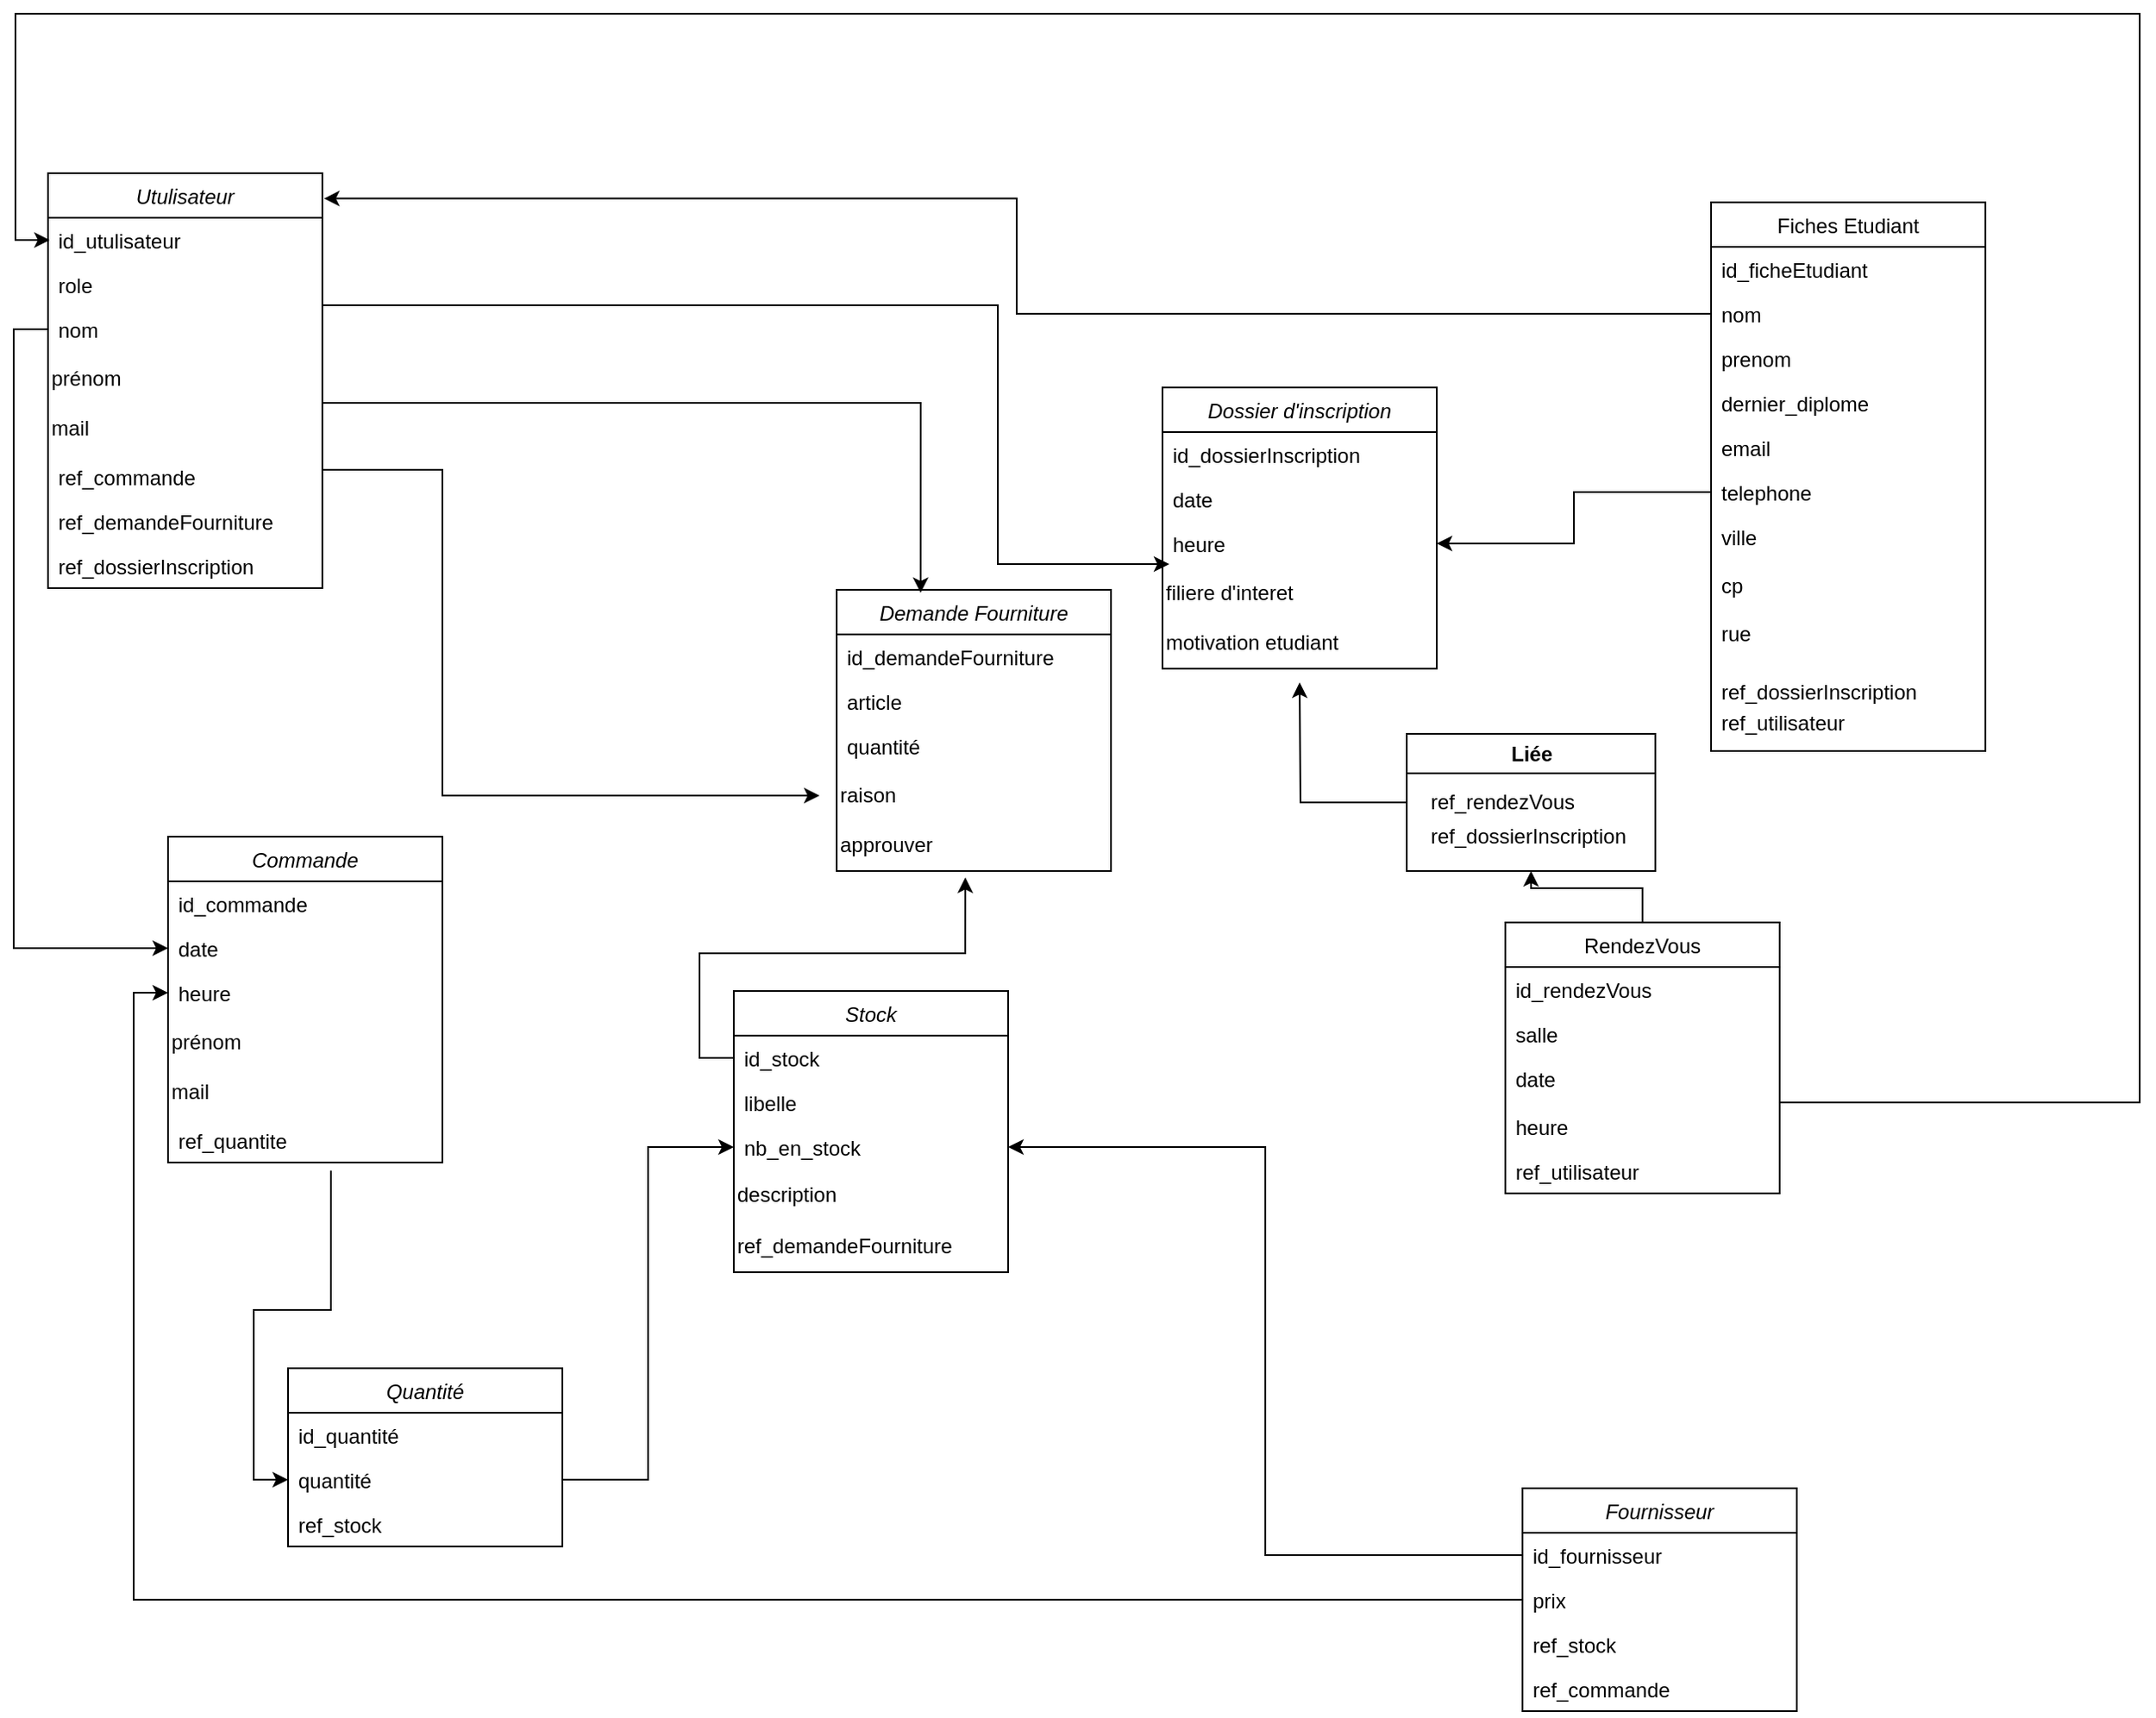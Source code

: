 <mxfile version="26.0.4">
  <diagram name="Page-1" id="kTRDHVN5_RtnqzXHp3yd">
    <mxGraphModel dx="2799" dy="2038" grid="1" gridSize="10" guides="1" tooltips="1" connect="1" arrows="1" fold="1" page="1" pageScale="1" pageWidth="827" pageHeight="1169" math="0" shadow="0">
      <root>
        <mxCell id="0" />
        <mxCell id="1" parent="0" />
        <mxCell id="zLt0u2PlP0yqmRnWrdfI-1" value="Utulisateur" style="swimlane;fontStyle=2;align=center;verticalAlign=top;childLayout=stackLayout;horizontal=1;startSize=26;horizontalStack=0;resizeParent=1;resizeLast=0;collapsible=1;marginBottom=0;rounded=0;shadow=0;strokeWidth=1;" vertex="1" parent="1">
          <mxGeometry x="-240" y="-127" width="160" height="242" as="geometry">
            <mxRectangle x="230" y="140" width="160" height="26" as="alternateBounds" />
          </mxGeometry>
        </mxCell>
        <mxCell id="zLt0u2PlP0yqmRnWrdfI-2" value="id_utulisateur" style="text;align=left;verticalAlign=top;spacingLeft=4;spacingRight=4;overflow=hidden;rotatable=0;points=[[0,0.5],[1,0.5]];portConstraint=eastwest;" vertex="1" parent="zLt0u2PlP0yqmRnWrdfI-1">
          <mxGeometry y="26" width="160" height="26" as="geometry" />
        </mxCell>
        <mxCell id="zLt0u2PlP0yqmRnWrdfI-3" value="role" style="text;align=left;verticalAlign=top;spacingLeft=4;spacingRight=4;overflow=hidden;rotatable=0;points=[[0,0.5],[1,0.5]];portConstraint=eastwest;rounded=0;shadow=0;html=0;" vertex="1" parent="zLt0u2PlP0yqmRnWrdfI-1">
          <mxGeometry y="52" width="160" height="26" as="geometry" />
        </mxCell>
        <mxCell id="zLt0u2PlP0yqmRnWrdfI-4" value="nom" style="text;align=left;verticalAlign=top;spacingLeft=4;spacingRight=4;overflow=hidden;rotatable=0;points=[[0,0.5],[1,0.5]];portConstraint=eastwest;rounded=0;shadow=0;html=0;" vertex="1" parent="zLt0u2PlP0yqmRnWrdfI-1">
          <mxGeometry y="78" width="160" height="26" as="geometry" />
        </mxCell>
        <mxCell id="zLt0u2PlP0yqmRnWrdfI-5" value="prénom&lt;div&gt;&lt;br&gt;&lt;div&gt;mail&lt;/div&gt;&lt;/div&gt;" style="text;html=1;align=left;verticalAlign=middle;resizable=0;points=[];autosize=1;strokeColor=none;fillColor=none;" vertex="1" parent="zLt0u2PlP0yqmRnWrdfI-1">
          <mxGeometry y="104" width="160" height="60" as="geometry" />
        </mxCell>
        <mxCell id="zLt0u2PlP0yqmRnWrdfI-126" value="ref_commande" style="text;align=left;verticalAlign=top;spacingLeft=4;spacingRight=4;overflow=hidden;rotatable=0;points=[[0,0.5],[1,0.5]];portConstraint=eastwest;rounded=0;shadow=0;html=0;" vertex="1" parent="zLt0u2PlP0yqmRnWrdfI-1">
          <mxGeometry y="164" width="160" height="26" as="geometry" />
        </mxCell>
        <mxCell id="zLt0u2PlP0yqmRnWrdfI-127" value="ref_demandeFourniture" style="text;align=left;verticalAlign=top;spacingLeft=4;spacingRight=4;overflow=hidden;rotatable=0;points=[[0,0.5],[1,0.5]];portConstraint=eastwest;rounded=0;shadow=0;html=0;" vertex="1" parent="zLt0u2PlP0yqmRnWrdfI-1">
          <mxGeometry y="190" width="160" height="26" as="geometry" />
        </mxCell>
        <mxCell id="zLt0u2PlP0yqmRnWrdfI-134" value="ref_dossierInscription" style="text;align=left;verticalAlign=top;spacingLeft=4;spacingRight=4;overflow=hidden;rotatable=0;points=[[0,0.5],[1,0.5]];portConstraint=eastwest;rounded=0;shadow=0;html=0;" vertex="1" parent="zLt0u2PlP0yqmRnWrdfI-1">
          <mxGeometry y="216" width="160" height="26" as="geometry" />
        </mxCell>
        <mxCell id="zLt0u2PlP0yqmRnWrdfI-125" style="edgeStyle=orthogonalEdgeStyle;rounded=0;orthogonalLoop=1;jettySize=auto;html=1;exitX=0.5;exitY=0;exitDx=0;exitDy=0;entryX=0.5;entryY=1;entryDx=0;entryDy=0;" edge="1" parent="1" source="zLt0u2PlP0yqmRnWrdfI-6" target="zLt0u2PlP0yqmRnWrdfI-119">
          <mxGeometry relative="1" as="geometry" />
        </mxCell>
        <mxCell id="zLt0u2PlP0yqmRnWrdfI-6" value="RendezVous" style="swimlane;fontStyle=0;align=center;verticalAlign=top;childLayout=stackLayout;horizontal=1;startSize=26;horizontalStack=0;resizeParent=1;resizeLast=0;collapsible=1;marginBottom=0;rounded=0;shadow=0;strokeWidth=1;" vertex="1" parent="1">
          <mxGeometry x="610" y="310" width="160" height="158" as="geometry">
            <mxRectangle x="130" y="380" width="160" height="26" as="alternateBounds" />
          </mxGeometry>
        </mxCell>
        <mxCell id="zLt0u2PlP0yqmRnWrdfI-7" value="id_rendezVous" style="text;align=left;verticalAlign=top;spacingLeft=4;spacingRight=4;overflow=hidden;rotatable=0;points=[[0,0.5],[1,0.5]];portConstraint=eastwest;" vertex="1" parent="zLt0u2PlP0yqmRnWrdfI-6">
          <mxGeometry y="26" width="160" height="26" as="geometry" />
        </mxCell>
        <mxCell id="zLt0u2PlP0yqmRnWrdfI-8" value="salle" style="text;align=left;verticalAlign=top;spacingLeft=4;spacingRight=4;overflow=hidden;rotatable=0;points=[[0,0.5],[1,0.5]];portConstraint=eastwest;rounded=0;shadow=0;html=0;" vertex="1" parent="zLt0u2PlP0yqmRnWrdfI-6">
          <mxGeometry y="52" width="160" height="26" as="geometry" />
        </mxCell>
        <mxCell id="zLt0u2PlP0yqmRnWrdfI-9" value="date&#xa;&#xa;heure" style="text;align=left;verticalAlign=top;spacingLeft=4;spacingRight=4;overflow=hidden;rotatable=0;points=[[0,0.5],[1,0.5]];portConstraint=eastwest;" vertex="1" parent="zLt0u2PlP0yqmRnWrdfI-6">
          <mxGeometry y="78" width="160" height="54" as="geometry" />
        </mxCell>
        <mxCell id="zLt0u2PlP0yqmRnWrdfI-112" value="ref_utilisateur" style="text;align=left;verticalAlign=top;spacingLeft=4;spacingRight=4;overflow=hidden;rotatable=0;points=[[0,0.5],[1,0.5]];portConstraint=eastwest;rounded=0;shadow=0;html=0;" vertex="1" parent="zLt0u2PlP0yqmRnWrdfI-6">
          <mxGeometry y="132" width="160" height="26" as="geometry" />
        </mxCell>
        <mxCell id="zLt0u2PlP0yqmRnWrdfI-10" value="Fiches Etudiant" style="swimlane;fontStyle=0;align=center;verticalAlign=top;childLayout=stackLayout;horizontal=1;startSize=26;horizontalStack=0;resizeParent=1;resizeLast=0;collapsible=1;marginBottom=0;rounded=0;shadow=0;strokeWidth=1;" vertex="1" parent="1">
          <mxGeometry x="730" y="-110" width="160" height="320" as="geometry">
            <mxRectangle x="550" y="140" width="160" height="26" as="alternateBounds" />
          </mxGeometry>
        </mxCell>
        <mxCell id="zLt0u2PlP0yqmRnWrdfI-11" value="id_ficheEtudiant" style="text;align=left;verticalAlign=top;spacingLeft=4;spacingRight=4;overflow=hidden;rotatable=0;points=[[0,0.5],[1,0.5]];portConstraint=eastwest;" vertex="1" parent="zLt0u2PlP0yqmRnWrdfI-10">
          <mxGeometry y="26" width="160" height="26" as="geometry" />
        </mxCell>
        <mxCell id="zLt0u2PlP0yqmRnWrdfI-12" value="nom" style="text;align=left;verticalAlign=top;spacingLeft=4;spacingRight=4;overflow=hidden;rotatable=0;points=[[0,0.5],[1,0.5]];portConstraint=eastwest;rounded=0;shadow=0;html=0;" vertex="1" parent="zLt0u2PlP0yqmRnWrdfI-10">
          <mxGeometry y="52" width="160" height="26" as="geometry" />
        </mxCell>
        <mxCell id="zLt0u2PlP0yqmRnWrdfI-13" value="prenom" style="text;align=left;verticalAlign=top;spacingLeft=4;spacingRight=4;overflow=hidden;rotatable=0;points=[[0,0.5],[1,0.5]];portConstraint=eastwest;rounded=0;shadow=0;html=0;" vertex="1" parent="zLt0u2PlP0yqmRnWrdfI-10">
          <mxGeometry y="78" width="160" height="26" as="geometry" />
        </mxCell>
        <mxCell id="zLt0u2PlP0yqmRnWrdfI-14" value="dernier_diplome" style="text;align=left;verticalAlign=top;spacingLeft=4;spacingRight=4;overflow=hidden;rotatable=0;points=[[0,0.5],[1,0.5]];portConstraint=eastwest;rounded=0;shadow=0;html=0;" vertex="1" parent="zLt0u2PlP0yqmRnWrdfI-10">
          <mxGeometry y="104" width="160" height="26" as="geometry" />
        </mxCell>
        <mxCell id="zLt0u2PlP0yqmRnWrdfI-15" value="email" style="text;align=left;verticalAlign=top;spacingLeft=4;spacingRight=4;overflow=hidden;rotatable=0;points=[[0,0.5],[1,0.5]];portConstraint=eastwest;rounded=0;shadow=0;html=0;" vertex="1" parent="zLt0u2PlP0yqmRnWrdfI-10">
          <mxGeometry y="130" width="160" height="26" as="geometry" />
        </mxCell>
        <mxCell id="zLt0u2PlP0yqmRnWrdfI-16" value="telephone" style="text;align=left;verticalAlign=top;spacingLeft=4;spacingRight=4;overflow=hidden;rotatable=0;points=[[0,0.5],[1,0.5]];portConstraint=eastwest;" vertex="1" parent="zLt0u2PlP0yqmRnWrdfI-10">
          <mxGeometry y="156" width="160" height="26" as="geometry" />
        </mxCell>
        <mxCell id="zLt0u2PlP0yqmRnWrdfI-17" value="ville&#xa;&#xa;cp&#xa;&#xa;rue&#xa;&#xa;" style="text;align=left;verticalAlign=top;spacingLeft=4;spacingRight=4;overflow=hidden;rotatable=0;points=[[0,0.5],[1,0.5]];portConstraint=eastwest;" vertex="1" parent="zLt0u2PlP0yqmRnWrdfI-10">
          <mxGeometry y="182" width="160" height="90" as="geometry" />
        </mxCell>
        <mxCell id="zLt0u2PlP0yqmRnWrdfI-132" value="ref_dossierInscription" style="text;align=left;verticalAlign=top;spacingLeft=4;spacingRight=4;overflow=hidden;rotatable=0;points=[[0,0.5],[1,0.5]];portConstraint=eastwest;" vertex="1" parent="zLt0u2PlP0yqmRnWrdfI-10">
          <mxGeometry y="272" width="160" height="18" as="geometry" />
        </mxCell>
        <mxCell id="zLt0u2PlP0yqmRnWrdfI-135" value="ref_utilisateur" style="text;align=left;verticalAlign=top;spacingLeft=4;spacingRight=4;overflow=hidden;rotatable=0;points=[[0,0.5],[1,0.5]];portConstraint=eastwest;" vertex="1" parent="zLt0u2PlP0yqmRnWrdfI-10">
          <mxGeometry y="290" width="160" height="30" as="geometry" />
        </mxCell>
        <mxCell id="zLt0u2PlP0yqmRnWrdfI-18" value="Dossier d&#39;inscription" style="swimlane;fontStyle=2;align=center;verticalAlign=top;childLayout=stackLayout;horizontal=1;startSize=26;horizontalStack=0;resizeParent=1;resizeLast=0;collapsible=1;marginBottom=0;rounded=0;shadow=0;strokeWidth=1;" vertex="1" parent="1">
          <mxGeometry x="410" y="-2" width="160" height="164" as="geometry">
            <mxRectangle x="230" y="140" width="160" height="26" as="alternateBounds" />
          </mxGeometry>
        </mxCell>
        <mxCell id="zLt0u2PlP0yqmRnWrdfI-19" value="id_dossierInscription" style="text;align=left;verticalAlign=top;spacingLeft=4;spacingRight=4;overflow=hidden;rotatable=0;points=[[0,0.5],[1,0.5]];portConstraint=eastwest;" vertex="1" parent="zLt0u2PlP0yqmRnWrdfI-18">
          <mxGeometry y="26" width="160" height="26" as="geometry" />
        </mxCell>
        <mxCell id="zLt0u2PlP0yqmRnWrdfI-20" value="date" style="text;align=left;verticalAlign=top;spacingLeft=4;spacingRight=4;overflow=hidden;rotatable=0;points=[[0,0.5],[1,0.5]];portConstraint=eastwest;rounded=0;shadow=0;html=0;" vertex="1" parent="zLt0u2PlP0yqmRnWrdfI-18">
          <mxGeometry y="52" width="160" height="26" as="geometry" />
        </mxCell>
        <mxCell id="zLt0u2PlP0yqmRnWrdfI-21" value="heure" style="text;align=left;verticalAlign=top;spacingLeft=4;spacingRight=4;overflow=hidden;rotatable=0;points=[[0,0.5],[1,0.5]];portConstraint=eastwest;rounded=0;shadow=0;html=0;" vertex="1" parent="zLt0u2PlP0yqmRnWrdfI-18">
          <mxGeometry y="78" width="160" height="26" as="geometry" />
        </mxCell>
        <mxCell id="zLt0u2PlP0yqmRnWrdfI-22" value="filiere d&#39;interet&lt;div&gt;&lt;br&gt;&lt;/div&gt;&lt;div&gt;motivation etudiant&lt;/div&gt;" style="text;html=1;align=left;verticalAlign=middle;resizable=0;points=[];autosize=1;strokeColor=none;fillColor=none;" vertex="1" parent="zLt0u2PlP0yqmRnWrdfI-18">
          <mxGeometry y="104" width="160" height="60" as="geometry" />
        </mxCell>
        <mxCell id="zLt0u2PlP0yqmRnWrdfI-23" value="Fournisseur" style="swimlane;fontStyle=2;align=center;verticalAlign=top;childLayout=stackLayout;horizontal=1;startSize=26;horizontalStack=0;resizeParent=1;resizeLast=0;collapsible=1;marginBottom=0;rounded=0;shadow=0;strokeWidth=1;" vertex="1" parent="1">
          <mxGeometry x="620" y="640" width="160" height="130" as="geometry">
            <mxRectangle x="230" y="140" width="160" height="26" as="alternateBounds" />
          </mxGeometry>
        </mxCell>
        <mxCell id="zLt0u2PlP0yqmRnWrdfI-24" value="id_fournisseur" style="text;align=left;verticalAlign=top;spacingLeft=4;spacingRight=4;overflow=hidden;rotatable=0;points=[[0,0.5],[1,0.5]];portConstraint=eastwest;" vertex="1" parent="zLt0u2PlP0yqmRnWrdfI-23">
          <mxGeometry y="26" width="160" height="26" as="geometry" />
        </mxCell>
        <mxCell id="zLt0u2PlP0yqmRnWrdfI-25" value="prix" style="text;align=left;verticalAlign=top;spacingLeft=4;spacingRight=4;overflow=hidden;rotatable=0;points=[[0,0.5],[1,0.5]];portConstraint=eastwest;rounded=0;shadow=0;html=0;" vertex="1" parent="zLt0u2PlP0yqmRnWrdfI-23">
          <mxGeometry y="52" width="160" height="26" as="geometry" />
        </mxCell>
        <mxCell id="zLt0u2PlP0yqmRnWrdfI-107" value="ref_stock" style="text;align=left;verticalAlign=top;spacingLeft=4;spacingRight=4;overflow=hidden;rotatable=0;points=[[0,0.5],[1,0.5]];portConstraint=eastwest;rounded=0;shadow=0;html=0;" vertex="1" parent="zLt0u2PlP0yqmRnWrdfI-23">
          <mxGeometry y="78" width="160" height="26" as="geometry" />
        </mxCell>
        <mxCell id="zLt0u2PlP0yqmRnWrdfI-108" value="ref_commande" style="text;align=left;verticalAlign=top;spacingLeft=4;spacingRight=4;overflow=hidden;rotatable=0;points=[[0,0.5],[1,0.5]];portConstraint=eastwest;rounded=0;shadow=0;html=0;" vertex="1" parent="zLt0u2PlP0yqmRnWrdfI-23">
          <mxGeometry y="104" width="160" height="26" as="geometry" />
        </mxCell>
        <mxCell id="zLt0u2PlP0yqmRnWrdfI-26" value="Stock" style="swimlane;fontStyle=2;align=center;verticalAlign=top;childLayout=stackLayout;horizontal=1;startSize=26;horizontalStack=0;resizeParent=1;resizeLast=0;collapsible=1;marginBottom=0;rounded=0;shadow=0;strokeWidth=1;" vertex="1" parent="1">
          <mxGeometry x="160" y="350" width="160" height="164" as="geometry">
            <mxRectangle x="230" y="140" width="160" height="26" as="alternateBounds" />
          </mxGeometry>
        </mxCell>
        <mxCell id="zLt0u2PlP0yqmRnWrdfI-27" value="id_stock" style="text;align=left;verticalAlign=top;spacingLeft=4;spacingRight=4;overflow=hidden;rotatable=0;points=[[0,0.5],[1,0.5]];portConstraint=eastwest;" vertex="1" parent="zLt0u2PlP0yqmRnWrdfI-26">
          <mxGeometry y="26" width="160" height="26" as="geometry" />
        </mxCell>
        <mxCell id="zLt0u2PlP0yqmRnWrdfI-28" value="libelle" style="text;align=left;verticalAlign=top;spacingLeft=4;spacingRight=4;overflow=hidden;rotatable=0;points=[[0,0.5],[1,0.5]];portConstraint=eastwest;rounded=0;shadow=0;html=0;" vertex="1" parent="zLt0u2PlP0yqmRnWrdfI-26">
          <mxGeometry y="52" width="160" height="26" as="geometry" />
        </mxCell>
        <mxCell id="zLt0u2PlP0yqmRnWrdfI-29" value="nb_en_stock" style="text;align=left;verticalAlign=top;spacingLeft=4;spacingRight=4;overflow=hidden;rotatable=0;points=[[0,0.5],[1,0.5]];portConstraint=eastwest;rounded=0;shadow=0;html=0;" vertex="1" parent="zLt0u2PlP0yqmRnWrdfI-26">
          <mxGeometry y="78" width="160" height="26" as="geometry" />
        </mxCell>
        <mxCell id="zLt0u2PlP0yqmRnWrdfI-30" value="description" style="text;html=1;align=left;verticalAlign=middle;resizable=0;points=[];autosize=1;strokeColor=none;fillColor=none;" vertex="1" parent="zLt0u2PlP0yqmRnWrdfI-26">
          <mxGeometry y="104" width="160" height="30" as="geometry" />
        </mxCell>
        <mxCell id="zLt0u2PlP0yqmRnWrdfI-111" value="ref_demandeFourniture" style="text;html=1;align=left;verticalAlign=middle;resizable=0;points=[];autosize=1;strokeColor=none;fillColor=none;" vertex="1" parent="zLt0u2PlP0yqmRnWrdfI-26">
          <mxGeometry y="134" width="160" height="30" as="geometry" />
        </mxCell>
        <mxCell id="zLt0u2PlP0yqmRnWrdfI-31" value="Demande Fourniture" style="swimlane;fontStyle=2;align=center;verticalAlign=top;childLayout=stackLayout;horizontal=1;startSize=26;horizontalStack=0;resizeParent=1;resizeLast=0;collapsible=1;marginBottom=0;rounded=0;shadow=0;strokeWidth=1;" vertex="1" parent="1">
          <mxGeometry x="220" y="116" width="160" height="164" as="geometry">
            <mxRectangle x="230" y="140" width="160" height="26" as="alternateBounds" />
          </mxGeometry>
        </mxCell>
        <mxCell id="zLt0u2PlP0yqmRnWrdfI-32" value="id_demandeFourniture" style="text;align=left;verticalAlign=top;spacingLeft=4;spacingRight=4;overflow=hidden;rotatable=0;points=[[0,0.5],[1,0.5]];portConstraint=eastwest;" vertex="1" parent="zLt0u2PlP0yqmRnWrdfI-31">
          <mxGeometry y="26" width="160" height="26" as="geometry" />
        </mxCell>
        <mxCell id="zLt0u2PlP0yqmRnWrdfI-33" value="article" style="text;align=left;verticalAlign=top;spacingLeft=4;spacingRight=4;overflow=hidden;rotatable=0;points=[[0,0.5],[1,0.5]];portConstraint=eastwest;rounded=0;shadow=0;html=0;" vertex="1" parent="zLt0u2PlP0yqmRnWrdfI-31">
          <mxGeometry y="52" width="160" height="26" as="geometry" />
        </mxCell>
        <mxCell id="zLt0u2PlP0yqmRnWrdfI-34" value="quantité" style="text;align=left;verticalAlign=top;spacingLeft=4;spacingRight=4;overflow=hidden;rotatable=0;points=[[0,0.5],[1,0.5]];portConstraint=eastwest;rounded=0;shadow=0;html=0;" vertex="1" parent="zLt0u2PlP0yqmRnWrdfI-31">
          <mxGeometry y="78" width="160" height="26" as="geometry" />
        </mxCell>
        <mxCell id="zLt0u2PlP0yqmRnWrdfI-35" value="raison&lt;div&gt;&lt;br&gt;&lt;/div&gt;&lt;div&gt;approuver&lt;/div&gt;" style="text;html=1;align=left;verticalAlign=middle;resizable=0;points=[];autosize=1;strokeColor=none;fillColor=none;" vertex="1" parent="zLt0u2PlP0yqmRnWrdfI-31">
          <mxGeometry y="104" width="160" height="60" as="geometry" />
        </mxCell>
        <mxCell id="zLt0u2PlP0yqmRnWrdfI-36" value="Commande" style="swimlane;fontStyle=2;align=center;verticalAlign=top;childLayout=stackLayout;horizontal=1;startSize=26;horizontalStack=0;resizeParent=1;resizeLast=0;collapsible=1;marginBottom=0;rounded=0;shadow=0;strokeWidth=1;" vertex="1" parent="1">
          <mxGeometry x="-170" y="260" width="160" height="190" as="geometry">
            <mxRectangle x="230" y="140" width="160" height="26" as="alternateBounds" />
          </mxGeometry>
        </mxCell>
        <mxCell id="zLt0u2PlP0yqmRnWrdfI-37" value="id_commande" style="text;align=left;verticalAlign=top;spacingLeft=4;spacingRight=4;overflow=hidden;rotatable=0;points=[[0,0.5],[1,0.5]];portConstraint=eastwest;" vertex="1" parent="zLt0u2PlP0yqmRnWrdfI-36">
          <mxGeometry y="26" width="160" height="26" as="geometry" />
        </mxCell>
        <mxCell id="zLt0u2PlP0yqmRnWrdfI-38" value="date" style="text;align=left;verticalAlign=top;spacingLeft=4;spacingRight=4;overflow=hidden;rotatable=0;points=[[0,0.5],[1,0.5]];portConstraint=eastwest;rounded=0;shadow=0;html=0;" vertex="1" parent="zLt0u2PlP0yqmRnWrdfI-36">
          <mxGeometry y="52" width="160" height="26" as="geometry" />
        </mxCell>
        <mxCell id="zLt0u2PlP0yqmRnWrdfI-39" value="heure" style="text;align=left;verticalAlign=top;spacingLeft=4;spacingRight=4;overflow=hidden;rotatable=0;points=[[0,0.5],[1,0.5]];portConstraint=eastwest;rounded=0;shadow=0;html=0;" vertex="1" parent="zLt0u2PlP0yqmRnWrdfI-36">
          <mxGeometry y="78" width="160" height="26" as="geometry" />
        </mxCell>
        <mxCell id="zLt0u2PlP0yqmRnWrdfI-40" value="prénom&lt;div&gt;&lt;br&gt;&lt;div&gt;mail&lt;/div&gt;&lt;/div&gt;" style="text;html=1;align=left;verticalAlign=middle;resizable=0;points=[];autosize=1;strokeColor=none;fillColor=none;" vertex="1" parent="zLt0u2PlP0yqmRnWrdfI-36">
          <mxGeometry y="104" width="160" height="60" as="geometry" />
        </mxCell>
        <mxCell id="zLt0u2PlP0yqmRnWrdfI-110" value="ref_quantite" style="text;align=left;verticalAlign=top;spacingLeft=4;spacingRight=4;overflow=hidden;rotatable=0;points=[[0,0.5],[1,0.5]];portConstraint=eastwest;rounded=0;shadow=0;html=0;" vertex="1" parent="zLt0u2PlP0yqmRnWrdfI-36">
          <mxGeometry y="164" width="160" height="26" as="geometry" />
        </mxCell>
        <mxCell id="zLt0u2PlP0yqmRnWrdfI-42" style="edgeStyle=orthogonalEdgeStyle;rounded=0;orthogonalLoop=1;jettySize=auto;html=1;exitX=0;exitY=0.5;exitDx=0;exitDy=0;entryX=0;entryY=0.5;entryDx=0;entryDy=0;" edge="1" parent="1" source="zLt0u2PlP0yqmRnWrdfI-4" target="zLt0u2PlP0yqmRnWrdfI-38">
          <mxGeometry relative="1" as="geometry">
            <mxPoint x="-260" y="-30" as="sourcePoint" />
            <mxPoint x="-190" y="331" as="targetPoint" />
            <Array as="points">
              <mxPoint x="-260" y="-36" />
              <mxPoint x="-260" y="325" />
            </Array>
          </mxGeometry>
        </mxCell>
        <mxCell id="zLt0u2PlP0yqmRnWrdfI-45" value="Quantité" style="swimlane;fontStyle=2;align=center;verticalAlign=top;childLayout=stackLayout;horizontal=1;startSize=26;horizontalStack=0;resizeParent=1;resizeLast=0;collapsible=1;marginBottom=0;rounded=0;shadow=0;strokeWidth=1;" vertex="1" parent="1">
          <mxGeometry x="-100" y="570" width="160" height="104" as="geometry">
            <mxRectangle x="230" y="140" width="160" height="26" as="alternateBounds" />
          </mxGeometry>
        </mxCell>
        <mxCell id="zLt0u2PlP0yqmRnWrdfI-46" value="id_quantité" style="text;align=left;verticalAlign=top;spacingLeft=4;spacingRight=4;overflow=hidden;rotatable=0;points=[[0,0.5],[1,0.5]];portConstraint=eastwest;" vertex="1" parent="zLt0u2PlP0yqmRnWrdfI-45">
          <mxGeometry y="26" width="160" height="26" as="geometry" />
        </mxCell>
        <mxCell id="zLt0u2PlP0yqmRnWrdfI-47" value="quantité" style="text;align=left;verticalAlign=top;spacingLeft=4;spacingRight=4;overflow=hidden;rotatable=0;points=[[0,0.5],[1,0.5]];portConstraint=eastwest;rounded=0;shadow=0;html=0;" vertex="1" parent="zLt0u2PlP0yqmRnWrdfI-45">
          <mxGeometry y="52" width="160" height="26" as="geometry" />
        </mxCell>
        <mxCell id="zLt0u2PlP0yqmRnWrdfI-109" value="ref_stock" style="text;align=left;verticalAlign=top;spacingLeft=4;spacingRight=4;overflow=hidden;rotatable=0;points=[[0,0.5],[1,0.5]];portConstraint=eastwest;rounded=0;shadow=0;html=0;" vertex="1" parent="zLt0u2PlP0yqmRnWrdfI-45">
          <mxGeometry y="78" width="160" height="26" as="geometry" />
        </mxCell>
        <mxCell id="zLt0u2PlP0yqmRnWrdfI-48" style="edgeStyle=orthogonalEdgeStyle;rounded=0;orthogonalLoop=1;jettySize=auto;html=1;entryX=0;entryY=0.5;entryDx=0;entryDy=0;exitX=0.594;exitY=1.183;exitDx=0;exitDy=0;exitPerimeter=0;" edge="1" parent="1" source="zLt0u2PlP0yqmRnWrdfI-110" target="zLt0u2PlP0yqmRnWrdfI-47">
          <mxGeometry relative="1" as="geometry">
            <mxPoint x="-70" y="500" as="sourcePoint" />
            <Array as="points">
              <mxPoint x="-75" y="536" />
              <mxPoint x="-120" y="536" />
              <mxPoint x="-120" y="635" />
            </Array>
          </mxGeometry>
        </mxCell>
        <mxCell id="zLt0u2PlP0yqmRnWrdfI-53" value="" style="edgeStyle=orthogonalEdgeStyle;rounded=0;orthogonalLoop=1;jettySize=auto;html=1;exitX=0;exitY=0.5;exitDx=0;exitDy=0;entryX=1;entryY=0.5;entryDx=0;entryDy=0;" edge="1" parent="1" source="zLt0u2PlP0yqmRnWrdfI-24" target="zLt0u2PlP0yqmRnWrdfI-29">
          <mxGeometry relative="1" as="geometry">
            <mxPoint x="450" y="629" as="sourcePoint" />
            <mxPoint x="420" y="430" as="targetPoint" />
          </mxGeometry>
        </mxCell>
        <mxCell id="zLt0u2PlP0yqmRnWrdfI-66" value="" style="edgeStyle=orthogonalEdgeStyle;rounded=0;orthogonalLoop=1;jettySize=auto;html=1;exitX=1;exitY=0.5;exitDx=0;exitDy=0;entryX=0;entryY=0.5;entryDx=0;entryDy=0;" edge="1" parent="1" source="zLt0u2PlP0yqmRnWrdfI-47" target="zLt0u2PlP0yqmRnWrdfI-29">
          <mxGeometry relative="1" as="geometry">
            <mxPoint x="100" y="614" as="sourcePoint" />
            <mxPoint x="90" y="545" as="targetPoint" />
          </mxGeometry>
        </mxCell>
        <mxCell id="zLt0u2PlP0yqmRnWrdfI-71" value="" style="edgeStyle=orthogonalEdgeStyle;rounded=0;orthogonalLoop=1;jettySize=auto;html=1;exitX=0;exitY=0.5;exitDx=0;exitDy=0;entryX=0.469;entryY=1.063;entryDx=0;entryDy=0;entryPerimeter=0;" edge="1" parent="1" source="zLt0u2PlP0yqmRnWrdfI-27" target="zLt0u2PlP0yqmRnWrdfI-35">
          <mxGeometry relative="1" as="geometry">
            <mxPoint x="160" y="389" as="sourcePoint" />
            <mxPoint x="86.16" y="331.5" as="targetPoint" />
          </mxGeometry>
        </mxCell>
        <mxCell id="zLt0u2PlP0yqmRnWrdfI-73" value="" style="edgeStyle=orthogonalEdgeStyle;rounded=0;orthogonalLoop=1;jettySize=auto;html=1;exitX=0;exitY=0.5;exitDx=0;exitDy=0;entryX=0;entryY=0.5;entryDx=0;entryDy=0;" edge="1" parent="1" source="zLt0u2PlP0yqmRnWrdfI-25" target="zLt0u2PlP0yqmRnWrdfI-39">
          <mxGeometry relative="1" as="geometry">
            <mxPoint x="620" y="705" as="sourcePoint" />
            <mxPoint x="220" y="760" as="targetPoint" />
          </mxGeometry>
        </mxCell>
        <mxCell id="zLt0u2PlP0yqmRnWrdfI-93" style="edgeStyle=orthogonalEdgeStyle;rounded=0;orthogonalLoop=1;jettySize=auto;html=1;entryX=0;entryY=0.5;entryDx=0;entryDy=0;exitX=1;exitY=0.5;exitDx=0;exitDy=0;" edge="1" parent="1" source="zLt0u2PlP0yqmRnWrdfI-9">
          <mxGeometry relative="1" as="geometry">
            <mxPoint x="890" y="400" as="sourcePoint" />
            <mxPoint x="-239" y="-88" as="targetPoint" />
            <Array as="points">
              <mxPoint x="980" y="415" />
              <mxPoint x="980" y="-220" />
              <mxPoint x="-259" y="-220" />
              <mxPoint x="-259" y="-88" />
            </Array>
          </mxGeometry>
        </mxCell>
        <mxCell id="zLt0u2PlP0yqmRnWrdfI-101" style="edgeStyle=orthogonalEdgeStyle;rounded=0;orthogonalLoop=1;jettySize=auto;html=1;entryX=0;entryY=0.5;entryDx=0;entryDy=0;" edge="1" parent="1">
          <mxGeometry relative="1" as="geometry">
            <Array as="points">
              <mxPoint x="314" y="-50" />
              <mxPoint x="314" y="101" />
            </Array>
            <mxPoint x="-80" y="-50" as="sourcePoint" />
            <mxPoint x="414" y="101" as="targetPoint" />
          </mxGeometry>
        </mxCell>
        <mxCell id="zLt0u2PlP0yqmRnWrdfI-124" style="edgeStyle=orthogonalEdgeStyle;rounded=0;orthogonalLoop=1;jettySize=auto;html=1;" edge="1" parent="1" source="zLt0u2PlP0yqmRnWrdfI-119">
          <mxGeometry relative="1" as="geometry">
            <mxPoint x="490" y="170" as="targetPoint" />
          </mxGeometry>
        </mxCell>
        <mxCell id="zLt0u2PlP0yqmRnWrdfI-119" value="Liée" style="swimlane;whiteSpace=wrap;html=1;" vertex="1" parent="1">
          <mxGeometry x="552.5" y="200" width="145" height="80" as="geometry" />
        </mxCell>
        <mxCell id="zLt0u2PlP0yqmRnWrdfI-120" value="ref_rendezVous" style="text;html=1;align=center;verticalAlign=middle;resizable=0;points=[];autosize=1;strokeColor=none;fillColor=none;" vertex="1" parent="zLt0u2PlP0yqmRnWrdfI-119">
          <mxGeometry y="25" width="110" height="30" as="geometry" />
        </mxCell>
        <mxCell id="zLt0u2PlP0yqmRnWrdfI-121" value="ref_dossierInscription" style="text;html=1;align=center;verticalAlign=middle;resizable=0;points=[];autosize=1;strokeColor=none;fillColor=none;" vertex="1" parent="zLt0u2PlP0yqmRnWrdfI-119">
          <mxGeometry y="45" width="140" height="30" as="geometry" />
        </mxCell>
        <mxCell id="zLt0u2PlP0yqmRnWrdfI-130" style="edgeStyle=orthogonalEdgeStyle;rounded=0;orthogonalLoop=1;jettySize=auto;html=1;" edge="1" parent="1">
          <mxGeometry relative="1" as="geometry">
            <mxPoint x="-80" y="46" as="sourcePoint" />
            <mxPoint x="210" y="236" as="targetPoint" />
            <Array as="points">
              <mxPoint x="-10" y="46" />
              <mxPoint x="-10" y="236" />
            </Array>
          </mxGeometry>
        </mxCell>
        <mxCell id="zLt0u2PlP0yqmRnWrdfI-131" style="edgeStyle=orthogonalEdgeStyle;rounded=0;orthogonalLoop=1;jettySize=auto;html=1;entryX=0.306;entryY=0.011;entryDx=0;entryDy=0;entryPerimeter=0;" edge="1" parent="1" source="zLt0u2PlP0yqmRnWrdfI-5" target="zLt0u2PlP0yqmRnWrdfI-31">
          <mxGeometry relative="1" as="geometry" />
        </mxCell>
        <mxCell id="zLt0u2PlP0yqmRnWrdfI-133" style="edgeStyle=orthogonalEdgeStyle;rounded=0;orthogonalLoop=1;jettySize=auto;html=1;exitX=0;exitY=0.5;exitDx=0;exitDy=0;entryX=1;entryY=0.5;entryDx=0;entryDy=0;" edge="1" parent="1" source="zLt0u2PlP0yqmRnWrdfI-16" target="zLt0u2PlP0yqmRnWrdfI-21">
          <mxGeometry relative="1" as="geometry" />
        </mxCell>
        <mxCell id="zLt0u2PlP0yqmRnWrdfI-136" style="edgeStyle=orthogonalEdgeStyle;rounded=0;orthogonalLoop=1;jettySize=auto;html=1;exitX=0;exitY=0.5;exitDx=0;exitDy=0;entryX=1.006;entryY=0.061;entryDx=0;entryDy=0;entryPerimeter=0;" edge="1" parent="1" source="zLt0u2PlP0yqmRnWrdfI-12" target="zLt0u2PlP0yqmRnWrdfI-1">
          <mxGeometry relative="1" as="geometry" />
        </mxCell>
      </root>
    </mxGraphModel>
  </diagram>
</mxfile>
